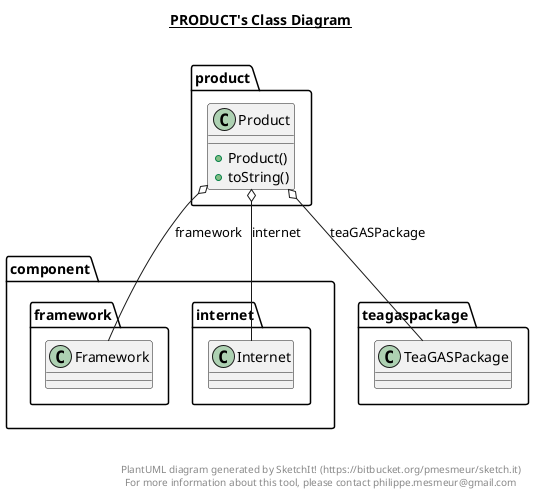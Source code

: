 @startuml

title __PRODUCT's Class Diagram__\n

  namespace product {
    class product.Product {
        + Product()
        + toString()
    }
  }
  

  product.Product o-- component.framework.Framework : framework
  product.Product o-- component.internet.Internet : internet
  product.Product o-- teagaspackage.TeaGASPackage : teaGASPackage


right footer


PlantUML diagram generated by SketchIt! (https://bitbucket.org/pmesmeur/sketch.it)
For more information about this tool, please contact philippe.mesmeur@gmail.com
endfooter

@enduml
